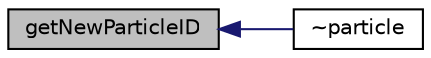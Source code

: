 digraph "getNewParticleID"
{
  bgcolor="transparent";
  edge [fontname="Helvetica",fontsize="10",labelfontname="Helvetica",labelfontsize="10"];
  node [fontname="Helvetica",fontsize="10",shape=record];
  rankdir="LR";
  Node1 [label="getNewParticleID",height=0.2,width=0.4,color="black", fillcolor="grey75", style="filled", fontcolor="black"];
  Node1 -> Node2 [dir="back",color="midnightblue",fontsize="10",style="solid",fontname="Helvetica"];
  Node2 [label="~particle",height=0.2,width=0.4,color="black",URL="$a01813.html#a21cc76910d09c0550f6ce9f2ed3b2f52",tooltip="Destructor. "];
}
